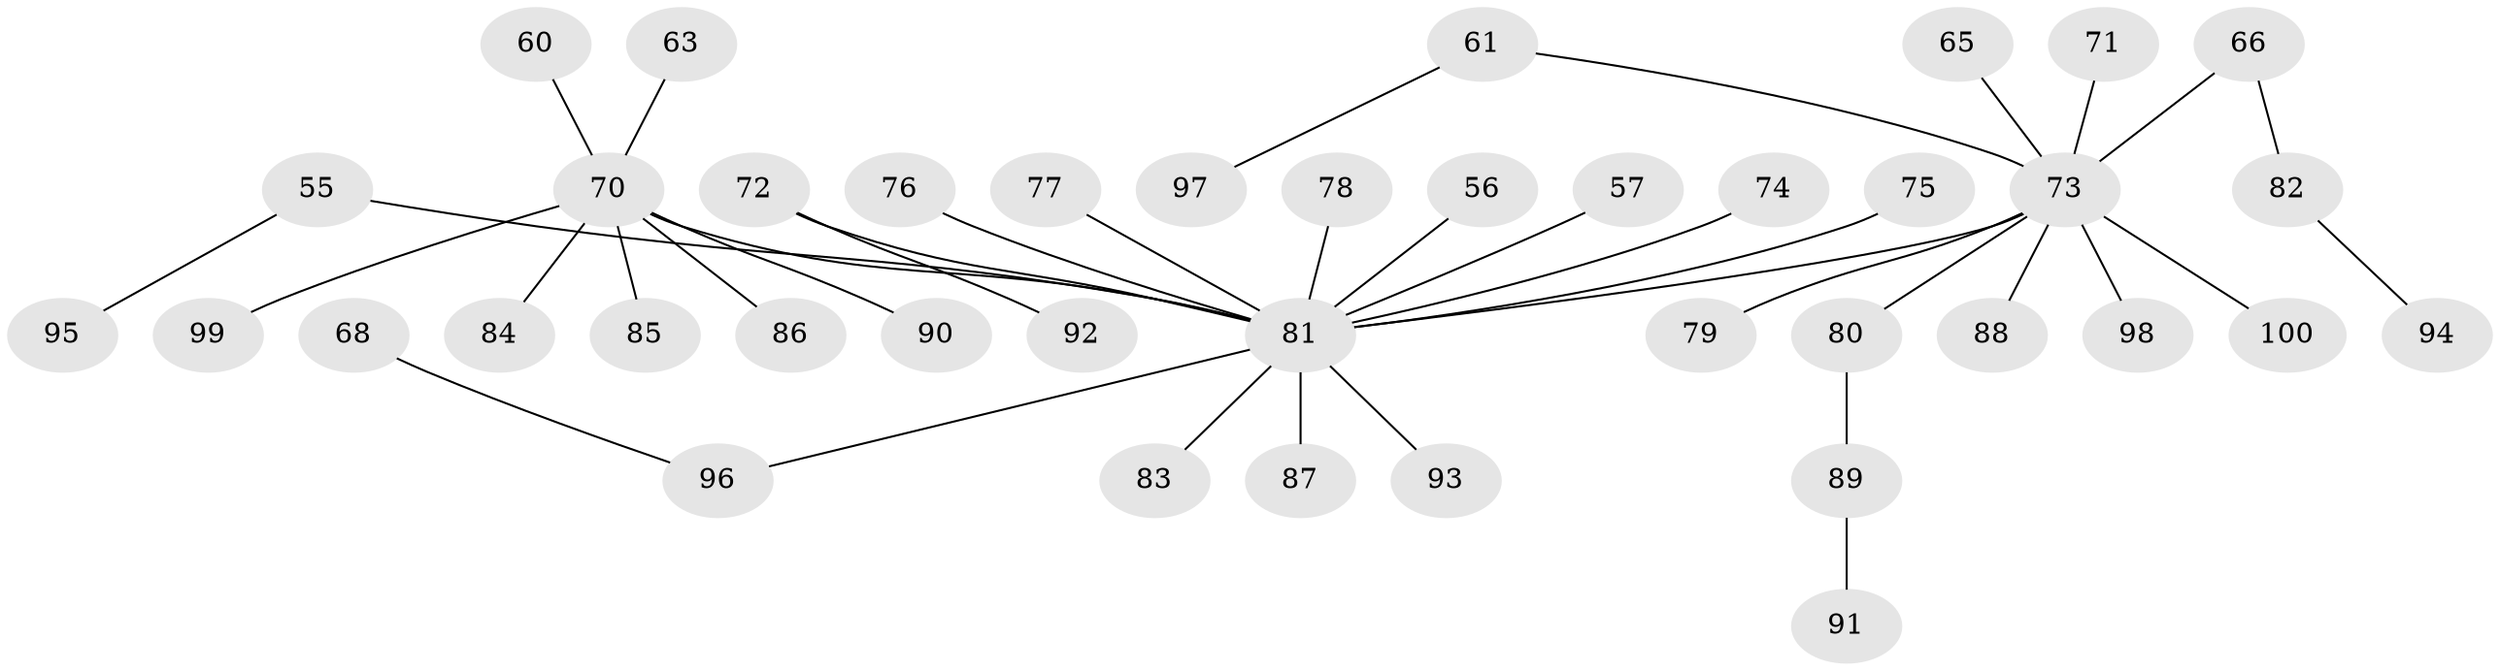 // original degree distribution, {7: 0.02, 6: 0.03, 4: 0.05, 2: 0.24, 5: 0.01, 3: 0.14, 1: 0.51}
// Generated by graph-tools (version 1.1) at 2025/55/03/04/25 21:55:54]
// undirected, 40 vertices, 39 edges
graph export_dot {
graph [start="1"]
  node [color=gray90,style=filled];
  55;
  56;
  57;
  60;
  61;
  63;
  65;
  66;
  68;
  70 [super="+29+32+37+43+44+49+58+48"];
  71;
  72 [super="+47+51+54"];
  73 [super="+20+28+69+26+33"];
  74;
  75;
  76;
  77;
  78;
  79;
  80;
  81 [super="+34+67+39+45+50+53"];
  82;
  83;
  84;
  85;
  86;
  87;
  88;
  89;
  90;
  91;
  92;
  93;
  94;
  95;
  96 [super="+62"];
  97;
  98;
  99;
  100;
  55 -- 95;
  55 -- 81;
  56 -- 81;
  57 -- 81;
  60 -- 70;
  61 -- 97;
  61 -- 73;
  63 -- 70;
  65 -- 73;
  66 -- 82;
  66 -- 73;
  68 -- 96;
  70 -- 86;
  70 -- 90;
  70 -- 81;
  70 -- 84;
  70 -- 99;
  70 -- 85;
  71 -- 73;
  72 -- 81;
  72 -- 92;
  73 -- 98;
  73 -- 100;
  73 -- 80;
  73 -- 88;
  73 -- 79;
  73 -- 81;
  74 -- 81;
  75 -- 81;
  76 -- 81;
  77 -- 81;
  78 -- 81;
  80 -- 89;
  81 -- 83;
  81 -- 87;
  81 -- 93;
  81 -- 96;
  82 -- 94;
  89 -- 91;
}
